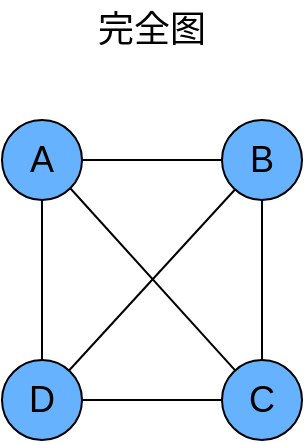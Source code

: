 <mxfile version="26.2.14">
  <diagram name="第 1 页" id="VVx7Y1RHbkFC_Rdken4W">
    <mxGraphModel dx="1213" dy="685" grid="1" gridSize="10" guides="1" tooltips="1" connect="1" arrows="1" fold="1" page="1" pageScale="1" pageWidth="827" pageHeight="1169" math="0" shadow="0">
      <root>
        <mxCell id="0" />
        <mxCell id="1" parent="0" />
        <mxCell id="vhA4C1E7xXfkto9kJgXZ-3" value="" style="rounded=0;orthogonalLoop=1;jettySize=auto;html=1;endArrow=none;startFill=0;" edge="1" parent="1" source="vhA4C1E7xXfkto9kJgXZ-1" target="vhA4C1E7xXfkto9kJgXZ-2">
          <mxGeometry relative="1" as="geometry" />
        </mxCell>
        <mxCell id="vhA4C1E7xXfkto9kJgXZ-7" value="" style="edgeStyle=none;rounded=0;orthogonalLoop=1;jettySize=auto;html=1;endArrow=none;startFill=0;" edge="1" parent="1" source="vhA4C1E7xXfkto9kJgXZ-1" target="vhA4C1E7xXfkto9kJgXZ-6">
          <mxGeometry relative="1" as="geometry" />
        </mxCell>
        <mxCell id="vhA4C1E7xXfkto9kJgXZ-12" style="edgeStyle=none;rounded=0;orthogonalLoop=1;jettySize=auto;html=1;exitX=1;exitY=1;exitDx=0;exitDy=0;endArrow=none;startFill=0;" edge="1" parent="1" source="vhA4C1E7xXfkto9kJgXZ-1" target="vhA4C1E7xXfkto9kJgXZ-10">
          <mxGeometry relative="1" as="geometry" />
        </mxCell>
        <mxCell id="vhA4C1E7xXfkto9kJgXZ-1" value="&lt;font style=&quot;color: rgb(0, 0, 0); font-size: 18px;&quot;&gt;A&lt;/font&gt;" style="ellipse;whiteSpace=wrap;html=1;aspect=fixed;fillColor=#66B2FF;" vertex="1" parent="1">
          <mxGeometry x="110" y="140" width="40" height="40" as="geometry" />
        </mxCell>
        <mxCell id="vhA4C1E7xXfkto9kJgXZ-5" value="" style="edgeStyle=orthogonalEdgeStyle;rounded=0;orthogonalLoop=1;jettySize=auto;html=1;endArrow=none;startFill=0;" edge="1" parent="1" source="vhA4C1E7xXfkto9kJgXZ-2" target="vhA4C1E7xXfkto9kJgXZ-10">
          <mxGeometry relative="1" as="geometry">
            <mxPoint x="330" y="160" as="targetPoint" />
            <Array as="points">
              <mxPoint x="250" y="160" />
            </Array>
          </mxGeometry>
        </mxCell>
        <mxCell id="vhA4C1E7xXfkto9kJgXZ-13" style="edgeStyle=none;rounded=0;orthogonalLoop=1;jettySize=auto;html=1;endArrow=none;startFill=0;" edge="1" parent="1" source="vhA4C1E7xXfkto9kJgXZ-2" target="vhA4C1E7xXfkto9kJgXZ-6">
          <mxGeometry relative="1" as="geometry" />
        </mxCell>
        <mxCell id="vhA4C1E7xXfkto9kJgXZ-2" value="&lt;font style=&quot;color: rgb(0, 0, 0); font-size: 18px;&quot;&gt;B&lt;/font&gt;" style="ellipse;whiteSpace=wrap;html=1;aspect=fixed;fillColor=#66B2FF;" vertex="1" parent="1">
          <mxGeometry x="220" y="140" width="40" height="40" as="geometry" />
        </mxCell>
        <mxCell id="vhA4C1E7xXfkto9kJgXZ-11" value="" style="edgeStyle=none;rounded=0;orthogonalLoop=1;jettySize=auto;html=1;endArrow=none;startFill=0;" edge="1" parent="1" source="vhA4C1E7xXfkto9kJgXZ-6" target="vhA4C1E7xXfkto9kJgXZ-10">
          <mxGeometry relative="1" as="geometry" />
        </mxCell>
        <mxCell id="vhA4C1E7xXfkto9kJgXZ-6" value="&lt;font style=&quot;color: rgb(0, 0, 0); font-size: 18px;&quot;&gt;D&lt;/font&gt;" style="ellipse;whiteSpace=wrap;html=1;aspect=fixed;fillColor=#66B2FF;" vertex="1" parent="1">
          <mxGeometry x="110" y="260" width="40" height="40" as="geometry" />
        </mxCell>
        <mxCell id="vhA4C1E7xXfkto9kJgXZ-10" value="&lt;font style=&quot;color: rgb(0, 0, 0); font-size: 18px;&quot;&gt;C&lt;/font&gt;" style="ellipse;whiteSpace=wrap;html=1;aspect=fixed;fillColor=#66B2FF;" vertex="1" parent="1">
          <mxGeometry x="220" y="260" width="40" height="40" as="geometry" />
        </mxCell>
        <mxCell id="vhA4C1E7xXfkto9kJgXZ-14" value="&lt;font style=&quot;font-size: 18px;&quot;&gt;完全图&lt;/font&gt;" style="text;html=1;align=center;verticalAlign=middle;whiteSpace=wrap;rounded=0;" vertex="1" parent="1">
          <mxGeometry x="120" y="80" width="130" height="30" as="geometry" />
        </mxCell>
      </root>
    </mxGraphModel>
  </diagram>
</mxfile>
